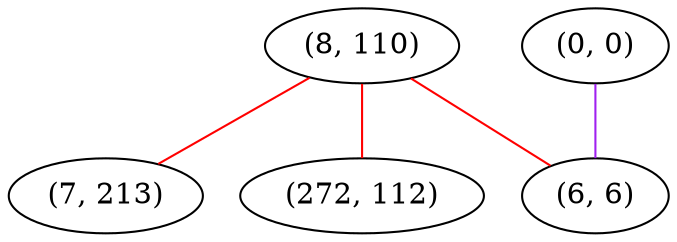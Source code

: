 graph "" {
"(8, 110)";
"(7, 213)";
"(272, 112)";
"(0, 0)";
"(6, 6)";
"(8, 110)" -- "(272, 112)"  [color=red, key=0, weight=1];
"(8, 110)" -- "(7, 213)"  [color=red, key=0, weight=1];
"(8, 110)" -- "(6, 6)"  [color=red, key=0, weight=1];
"(0, 0)" -- "(6, 6)"  [color=purple, key=0, weight=4];
}
